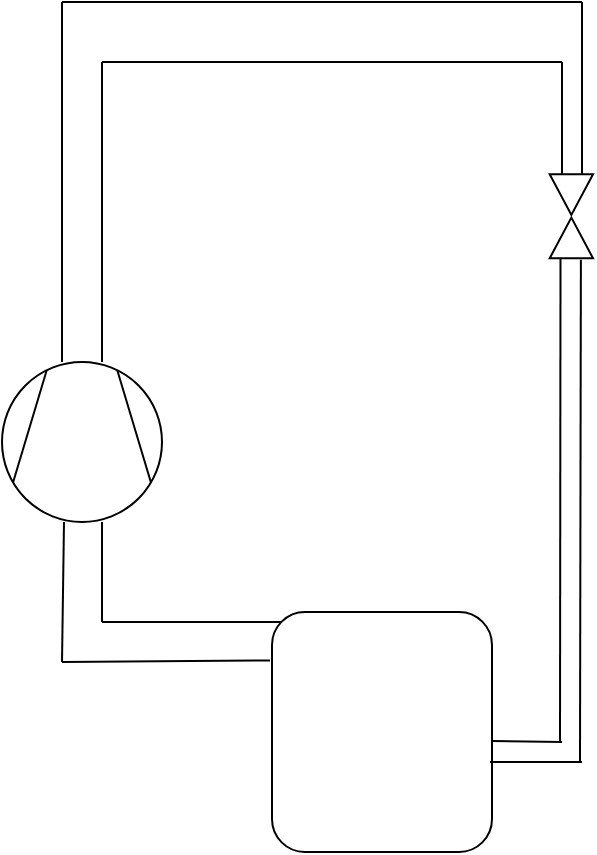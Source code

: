 <mxfile version="24.7.6">
  <diagram name="Page-1" id="vOg1_NFvNvCwThLFLXLV">
    <mxGraphModel dx="670" dy="322" grid="1" gridSize="10" guides="1" tooltips="1" connect="1" arrows="1" fold="1" page="1" pageScale="1" pageWidth="850" pageHeight="1100" math="0" shadow="0">
      <root>
        <mxCell id="0" />
        <mxCell id="1" parent="0" />
        <mxCell id="WZUz2TL663WQzzj8TyzD-1" value="" style="shape=mxgraph.pid.compressors_-_iso.compressor,_vacuum_pump;html=1;pointerEvents=1;align=center;verticalLabelPosition=bottom;verticalAlign=top;dashed=0;rotation=-90;" vertex="1" parent="1">
          <mxGeometry x="120" y="330" width="80" height="80" as="geometry" />
        </mxCell>
        <mxCell id="WZUz2TL663WQzzj8TyzD-2" value="" style="endArrow=none;html=1;rounded=0;" edge="1" parent="1">
          <mxGeometry width="50" height="50" relative="1" as="geometry">
            <mxPoint x="150" y="330" as="sourcePoint" />
            <mxPoint x="150" y="180" as="targetPoint" />
          </mxGeometry>
        </mxCell>
        <mxCell id="WZUz2TL663WQzzj8TyzD-3" value="" style="endArrow=none;html=1;rounded=0;" edge="1" parent="1">
          <mxGeometry width="50" height="50" relative="1" as="geometry">
            <mxPoint x="170" y="330" as="sourcePoint" />
            <mxPoint x="170" y="180" as="targetPoint" />
          </mxGeometry>
        </mxCell>
        <mxCell id="WZUz2TL663WQzzj8TyzD-4" value="" style="endArrow=none;html=1;rounded=0;" edge="1" parent="1">
          <mxGeometry width="50" height="50" relative="1" as="geometry">
            <mxPoint x="150" y="180" as="sourcePoint" />
            <mxPoint x="150" y="150" as="targetPoint" />
          </mxGeometry>
        </mxCell>
        <mxCell id="WZUz2TL663WQzzj8TyzD-5" value="" style="endArrow=none;html=1;rounded=0;" edge="1" parent="1">
          <mxGeometry width="50" height="50" relative="1" as="geometry">
            <mxPoint x="170" y="180" as="sourcePoint" />
            <mxPoint x="400" y="180" as="targetPoint" />
          </mxGeometry>
        </mxCell>
        <mxCell id="WZUz2TL663WQzzj8TyzD-6" value="" style="endArrow=none;html=1;rounded=0;" edge="1" parent="1">
          <mxGeometry width="50" height="50" relative="1" as="geometry">
            <mxPoint x="150" y="150" as="sourcePoint" />
            <mxPoint x="410" y="150" as="targetPoint" />
          </mxGeometry>
        </mxCell>
        <mxCell id="WZUz2TL663WQzzj8TyzD-7" value="" style="endArrow=none;html=1;rounded=0;" edge="1" parent="1">
          <mxGeometry width="50" height="50" relative="1" as="geometry">
            <mxPoint x="410" y="240" as="sourcePoint" />
            <mxPoint x="410" y="150" as="targetPoint" />
          </mxGeometry>
        </mxCell>
        <mxCell id="WZUz2TL663WQzzj8TyzD-8" value="" style="endArrow=none;html=1;rounded=0;" edge="1" parent="1">
          <mxGeometry width="50" height="50" relative="1" as="geometry">
            <mxPoint x="400" y="240" as="sourcePoint" />
            <mxPoint x="400" y="180" as="targetPoint" />
          </mxGeometry>
        </mxCell>
        <mxCell id="WZUz2TL663WQzzj8TyzD-9" value="" style="triangle;whiteSpace=wrap;html=1;rotation=90;" vertex="1" parent="1">
          <mxGeometry x="394.52" y="235.48" width="20.32" height="21.67" as="geometry" />
        </mxCell>
        <mxCell id="WZUz2TL663WQzzj8TyzD-16" value="" style="triangle;whiteSpace=wrap;html=1;rotation=-90;" vertex="1" parent="1">
          <mxGeometry x="394.52" y="257.15" width="20.32" height="21.67" as="geometry" />
        </mxCell>
        <mxCell id="WZUz2TL663WQzzj8TyzD-19" value="" style="endArrow=none;html=1;rounded=0;" edge="1" parent="1">
          <mxGeometry width="50" height="50" relative="1" as="geometry">
            <mxPoint x="409" y="530" as="sourcePoint" />
            <mxPoint x="409.44" y="278.82" as="targetPoint" />
          </mxGeometry>
        </mxCell>
        <mxCell id="WZUz2TL663WQzzj8TyzD-20" value="" style="endArrow=none;html=1;rounded=0;entryX=0;entryY=0.25;entryDx=0;entryDy=0;" edge="1" parent="1" target="WZUz2TL663WQzzj8TyzD-16">
          <mxGeometry width="50" height="50" relative="1" as="geometry">
            <mxPoint x="399" y="520" as="sourcePoint" />
            <mxPoint x="399.44" y="308.82" as="targetPoint" />
          </mxGeometry>
        </mxCell>
        <mxCell id="WZUz2TL663WQzzj8TyzD-21" value="" style="rounded=1;whiteSpace=wrap;html=1;rotation=-90;" vertex="1" parent="1">
          <mxGeometry x="250" y="460" width="120" height="110" as="geometry" />
        </mxCell>
        <mxCell id="WZUz2TL663WQzzj8TyzD-22" value="" style="endArrow=none;html=1;rounded=0;" edge="1" parent="1">
          <mxGeometry width="50" height="50" relative="1" as="geometry">
            <mxPoint x="364" y="530" as="sourcePoint" />
            <mxPoint x="410" y="530" as="targetPoint" />
          </mxGeometry>
        </mxCell>
        <mxCell id="WZUz2TL663WQzzj8TyzD-23" value="" style="endArrow=none;html=1;rounded=0;exitX=0.462;exitY=1.002;exitDx=0;exitDy=0;exitPerimeter=0;" edge="1" parent="1" source="WZUz2TL663WQzzj8TyzD-21">
          <mxGeometry width="50" height="50" relative="1" as="geometry">
            <mxPoint x="370" y="520" as="sourcePoint" />
            <mxPoint x="400" y="520" as="targetPoint" />
          </mxGeometry>
        </mxCell>
        <mxCell id="WZUz2TL663WQzzj8TyzD-24" value="" style="endArrow=none;html=1;rounded=0;" edge="1" parent="1">
          <mxGeometry width="50" height="50" relative="1" as="geometry">
            <mxPoint x="170" y="460" as="sourcePoint" />
            <mxPoint x="260" y="460" as="targetPoint" />
          </mxGeometry>
        </mxCell>
        <mxCell id="WZUz2TL663WQzzj8TyzD-25" value="" style="endArrow=none;html=1;rounded=0;entryX=0.798;entryY=-0.009;entryDx=0;entryDy=0;entryPerimeter=0;" edge="1" parent="1" target="WZUz2TL663WQzzj8TyzD-21">
          <mxGeometry width="50" height="50" relative="1" as="geometry">
            <mxPoint x="150" y="480" as="sourcePoint" />
            <mxPoint x="250" y="480" as="targetPoint" />
          </mxGeometry>
        </mxCell>
        <mxCell id="WZUz2TL663WQzzj8TyzD-26" value="" style="endArrow=none;html=1;rounded=0;" edge="1" parent="1">
          <mxGeometry width="50" height="50" relative="1" as="geometry">
            <mxPoint x="150" y="480" as="sourcePoint" />
            <mxPoint x="151" y="410" as="targetPoint" />
          </mxGeometry>
        </mxCell>
        <mxCell id="WZUz2TL663WQzzj8TyzD-27" value="" style="endArrow=none;html=1;rounded=0;" edge="1" parent="1">
          <mxGeometry width="50" height="50" relative="1" as="geometry">
            <mxPoint x="170" y="460" as="sourcePoint" />
            <mxPoint x="170" y="410" as="targetPoint" />
          </mxGeometry>
        </mxCell>
      </root>
    </mxGraphModel>
  </diagram>
</mxfile>

